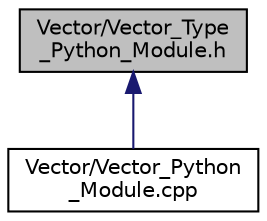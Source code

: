 digraph "Vector/Vector_Type_Python_Module.h"
{
 // INTERACTIVE_SVG=YES
 // LATEX_PDF_SIZE
  bgcolor="transparent";
  edge [fontname="Helvetica",fontsize="10",labelfontname="Helvetica",labelfontsize="10"];
  node [fontname="Helvetica",fontsize="10",shape=record];
  Node1 [label="Vector/Vector_Type\l_Python_Module.h",height=0.2,width=0.4,color="black", fillcolor="grey75", style="filled", fontcolor="black",tooltip="Python module for a vector object in PySYCL."];
  Node1 -> Node2 [dir="back",color="midnightblue",fontsize="10",style="solid",fontname="Helvetica"];
  Node2 [label="Vector/Vector_Python\l_Module.cpp",height=0.2,width=0.4,color="black",URL="$_vector___python___module_8cpp.html",tooltip="Python module for vectors in PySYCL."];
}
